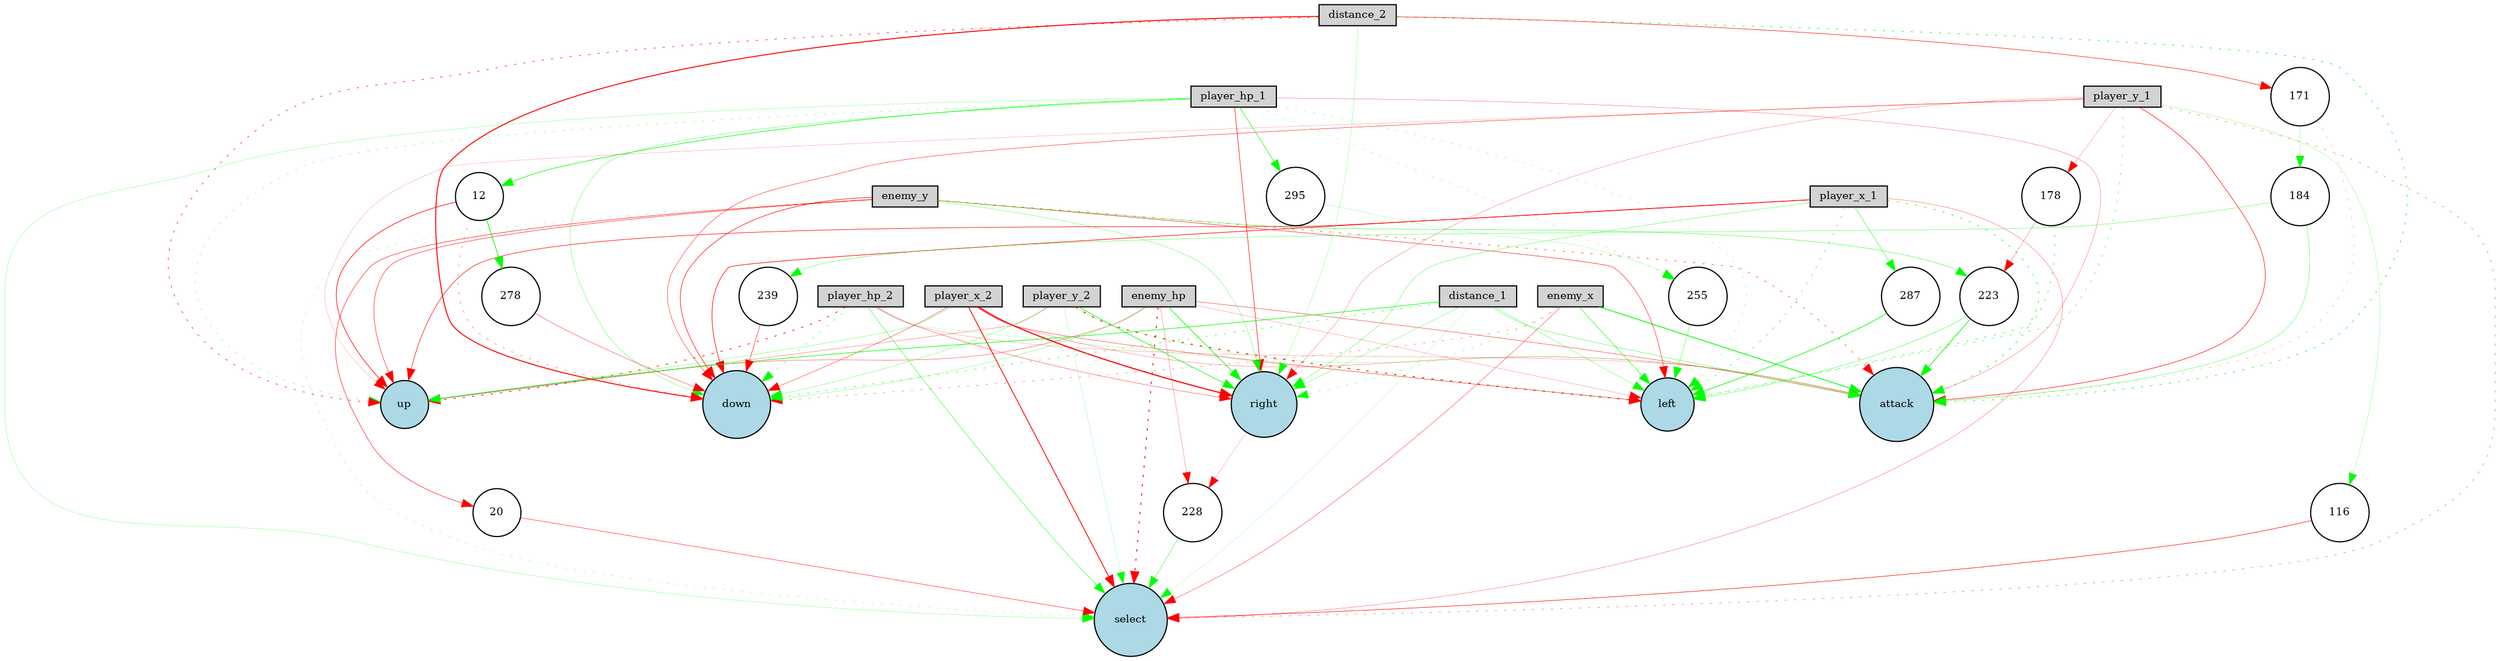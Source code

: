 digraph {
	node [fontsize=9 height=0.2 shape=circle width=0.2]
	enemy_hp [fillcolor=lightgray shape=box style=filled]
	player_hp_1 [fillcolor=lightgray shape=box style=filled]
	player_hp_2 [fillcolor=lightgray shape=box style=filled]
	enemy_x [fillcolor=lightgray shape=box style=filled]
	enemy_y [fillcolor=lightgray shape=box style=filled]
	player_x_1 [fillcolor=lightgray shape=box style=filled]
	player_y_1 [fillcolor=lightgray shape=box style=filled]
	player_x_2 [fillcolor=lightgray shape=box style=filled]
	player_y_2 [fillcolor=lightgray shape=box style=filled]
	distance_1 [fillcolor=lightgray shape=box style=filled]
	distance_2 [fillcolor=lightgray shape=box style=filled]
	attack [fillcolor=lightblue style=filled]
	up [fillcolor=lightblue style=filled]
	down [fillcolor=lightblue style=filled]
	left [fillcolor=lightblue style=filled]
	right [fillcolor=lightblue style=filled]
	select [fillcolor=lightblue style=filled]
	228 [fillcolor=white style=filled]
	295 [fillcolor=white style=filled]
	255 [fillcolor=white style=filled]
	223 [fillcolor=white style=filled]
	171 [fillcolor=white style=filled]
	12 [fillcolor=white style=filled]
	239 [fillcolor=white style=filled]
	178 [fillcolor=white style=filled]
	116 [fillcolor=white style=filled]
	20 [fillcolor=white style=filled]
	278 [fillcolor=white style=filled]
	184 [fillcolor=white style=filled]
	287 [fillcolor=white style=filled]
	enemy_x -> select [color=red penwidth=0.26665023905660035 style=solid]
	12 -> up [color=red penwidth=0.5169458070813253 style=solid]
	enemy_hp -> attack [color=red penwidth=0.2922906273656627 style=solid]
	player_y_1 -> right [color=red penwidth=0.17527803885390447 style=solid]
	distance_2 -> up [color=red penwidth=0.43582524338640094 style=dotted]
	player_x_1 -> left [color=green penwidth=0.3746029784863617 style=dotted]
	player_y_2 -> down [color=green penwidth=0.20571940666828575 style=solid]
	enemy_x -> down [color=red penwidth=0.2308105939490865 style=dotted]
	player_hp_1 -> select [color=green penwidth=0.15526774924963516 style=solid]
	player_hp_2 -> left [color=green penwidth=0.1182490579589695 style=solid]
	171 -> 184 [color=green penwidth=0.1492822427770567 style=solid]
	enemy_y -> 20 [color=red penwidth=0.3801215771966333 style=solid]
	player_hp_1 -> attack [color=red penwidth=0.19372835979520822 style=solid]
	distance_1 -> left [color=green penwidth=0.2028576779128607 style=solid]
	enemy_y -> up [color=red penwidth=0.35265625553687907 style=solid]
	228 -> select [color=green penwidth=0.30103784050964655 style=solid]
	12 -> 278 [color=green penwidth=0.5933618203248783 style=solid]
	distance_1 -> right [color=green penwidth=0.1982151570479042 style=solid]
	distance_2 -> right [color=green penwidth=0.15951099733845037 style=solid]
	enemy_y -> right [color=green penwidth=0.21813714838712256 style=solid]
	player_x_1 -> right [color=green penwidth=0.23913191988939084 style=solid]
	player_y_1 -> 116 [color=green penwidth=0.15577824758790437 style=solid]
	player_y_2 -> up [color=red penwidth=0.20442651106052195 style=solid]
	116 -> select [color=red penwidth=0.41744757251780984 style=solid]
	184 -> attack [color=green penwidth=0.24858014029889028 style=solid]
	player_x_1 -> up [color=red penwidth=0.4352001052372749 style=solid]
	player_y_1 -> 178 [color=red penwidth=0.15241677277905225 style=solid]
	right -> 228 [color=red penwidth=0.13522731490442058 style=solid]
	184 -> 239 [color=green penwidth=0.23377211687031804 style=solid]
	player_x_1 -> 287 [color=green penwidth=0.31918937347730136 style=solid]
	player_hp_2 -> up [color=red penwidth=0.5926839257906307 style=dotted]
	player_x_2 -> left [color=red penwidth=0.29234954564894367 style=solid]
	player_hp_1 -> 255 [color=green penwidth=0.17353071655977695 style=dotted]
	player_hp_1 -> right [color=red penwidth=0.4320781553412829 style=solid]
	player_y_1 -> down [color=red penwidth=0.3168680533288558 style=solid]
	player_hp_1 -> left [color=green penwidth=0.18774152164214725 style=dotted]
	distance_1 -> up [color=green penwidth=0.49748209548607913 style=solid]
	enemy_y -> left [color=red penwidth=0.3544046436169481 style=solid]
	player_y_2 -> right [color=green penwidth=0.49889941785101377 style=solid]
	player_hp_1 -> 12 [color=green penwidth=0.4948043143088152 style=solid]
	enemy_x -> right [color=green penwidth=0.23854501655506952 style=dotted]
	enemy_hp -> left [color=red penwidth=0.1481789092866283 style=solid]
	player_y_1 -> select [color=red penwidth=0.24708882950533298 style=dotted]
	distance_2 -> down [color=red penwidth=0.8295793154701122 style=solid]
	player_x_1 -> down [color=red penwidth=0.4961529640043991 style=solid]
	player_y_2 -> left [color=red penwidth=0.7398331222605232 style=dotted]
	enemy_hp -> right [color=green penwidth=0.5283223620259775 style=solid]
	player_hp_2 -> right [color=red penwidth=0.25894460032005406 style=solid]
	player_x_2 -> attack [color=red penwidth=0.18871234313538177 style=solid]
	player_hp_1 -> 295 [color=green penwidth=0.43396471913793166 style=solid]
	player_hp_1 -> down [color=green penwidth=0.22301792844899593 style=solid]
	distance_1 -> down [color=green penwidth=0.3914791060471935 style=dotted]
	178 -> left [color=green penwidth=0.40916096755114995 style=dotted]
	enemy_hp -> select [color=red penwidth=0.7503444161823505 style=dotted]
	enemy_y -> select [color=green penwidth=0.16650626775681465 style=dotted]
	player_x_2 -> select [color=red penwidth=0.6999368278599953 style=solid]
	player_x_2 -> up [color=green penwidth=0.20147361808067724 style=solid]
	player_y_1 -> attack [color=red penwidth=0.4327626337735586 style=solid]
	distance_2 -> 171 [color=red penwidth=0.3953139595151902 style=solid]
	178 -> 223 [color=red penwidth=0.19505054346915018 style=solid]
	223 -> left [color=green penwidth=0.2749324208388737 style=solid]
	287 -> left [color=green penwidth=0.5545125628251103 style=solid]
	12 -> down [color=red penwidth=0.25332180605842236 style=dotted]
	player_hp_1 -> up [color=green penwidth=0.21766806368726338 style=dotted]
	278 -> down [color=red penwidth=0.2714533913350941 style=solid]
	distance_2 -> attack [color=green penwidth=0.4604981441807984 style=dotted]
	player_x_1 -> attack [color=green penwidth=0.4836770331433957 style=dotted]
	enemy_x -> left [color=green penwidth=0.3847939483963275 style=solid]
	player_hp_2 -> down [color=green penwidth=0.32378515822840415 style=dotted]
	player_x_2 -> down [color=red penwidth=0.28147888659267295 style=solid]
	255 -> left [color=green penwidth=0.26784762995751943 style=solid]
	player_y_1 -> left [color=green penwidth=0.3402081609655242 style=dotted]
	distance_1 -> attack [color=green penwidth=0.26647835841731465 style=solid]
	enemy_y -> attack [color=red penwidth=0.351126303391321 style=dotted]
	player_y_2 -> select [color=green penwidth=0.1199500478771932 style=solid]
	239 -> down [color=red penwidth=0.3540736145129394 style=solid]
	enemy_hp -> down [color=green penwidth=0.1807029108677225 style=solid]
	enemy_hp -> up [color=red penwidth=0.25213837084890245 style=solid]
	distance_1 -> select [color=green penwidth=0.10165112999158878 style=solid]
	player_x_1 -> select [color=red penwidth=0.20484141324949084 style=solid]
	player_y_2 -> attack [color=green penwidth=0.12720040765894508 style=solid]
	295 -> 255 [color=green penwidth=0.12485796096872531 style=solid]
	enemy_x -> attack [color=green penwidth=0.7090202452474178 style=solid]
	20 -> select [color=red penwidth=0.330660488633076 style=solid]
	enemy_hp -> 228 [color=red penwidth=0.18703090937349592 style=solid]
	player_hp_2 -> select [color=green penwidth=0.3226268783966535 style=solid]
	player_hp_2 -> attack [color=red penwidth=0.1410897830261984 style=solid]
	player_x_2 -> right [color=red penwidth=0.9681333081080102 style=solid]
	171 -> attack [color=red penwidth=0.14780618959662958 style=dotted]
	player_y_1 -> up [color=red penwidth=0.12342544299122092 style=solid]
	enemy_y -> 223 [color=green penwidth=0.2956009211699896 style=solid]
	enemy_y -> down [color=red penwidth=0.4504027770990884 style=solid]
	223 -> attack [color=green penwidth=0.5961175775269294 style=solid]
}
